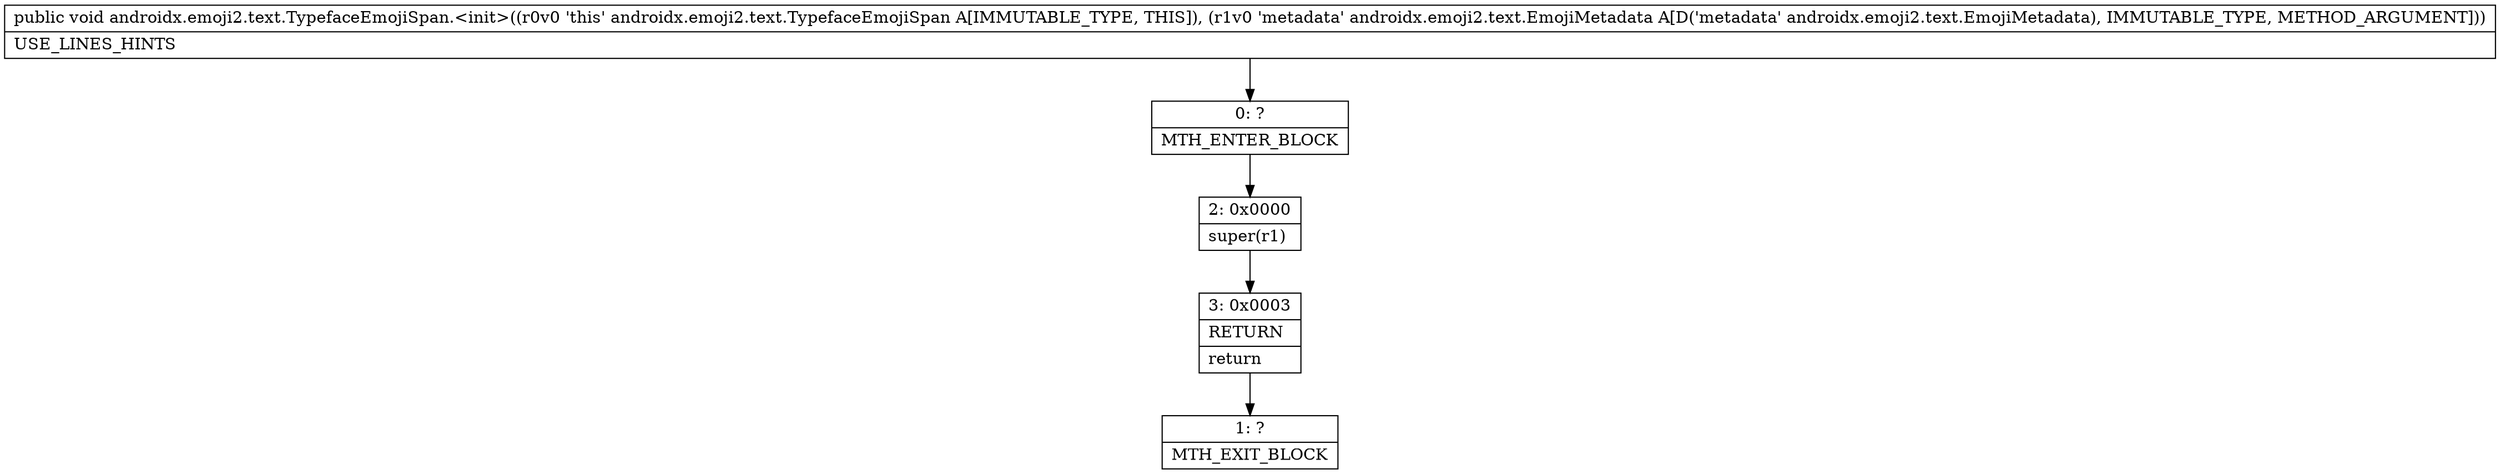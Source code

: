 digraph "CFG forandroidx.emoji2.text.TypefaceEmojiSpan.\<init\>(Landroidx\/emoji2\/text\/EmojiMetadata;)V" {
Node_0 [shape=record,label="{0\:\ ?|MTH_ENTER_BLOCK\l}"];
Node_2 [shape=record,label="{2\:\ 0x0000|super(r1)\l}"];
Node_3 [shape=record,label="{3\:\ 0x0003|RETURN\l|return\l}"];
Node_1 [shape=record,label="{1\:\ ?|MTH_EXIT_BLOCK\l}"];
MethodNode[shape=record,label="{public void androidx.emoji2.text.TypefaceEmojiSpan.\<init\>((r0v0 'this' androidx.emoji2.text.TypefaceEmojiSpan A[IMMUTABLE_TYPE, THIS]), (r1v0 'metadata' androidx.emoji2.text.EmojiMetadata A[D('metadata' androidx.emoji2.text.EmojiMetadata), IMMUTABLE_TYPE, METHOD_ARGUMENT]))  | USE_LINES_HINTS\l}"];
MethodNode -> Node_0;Node_0 -> Node_2;
Node_2 -> Node_3;
Node_3 -> Node_1;
}

